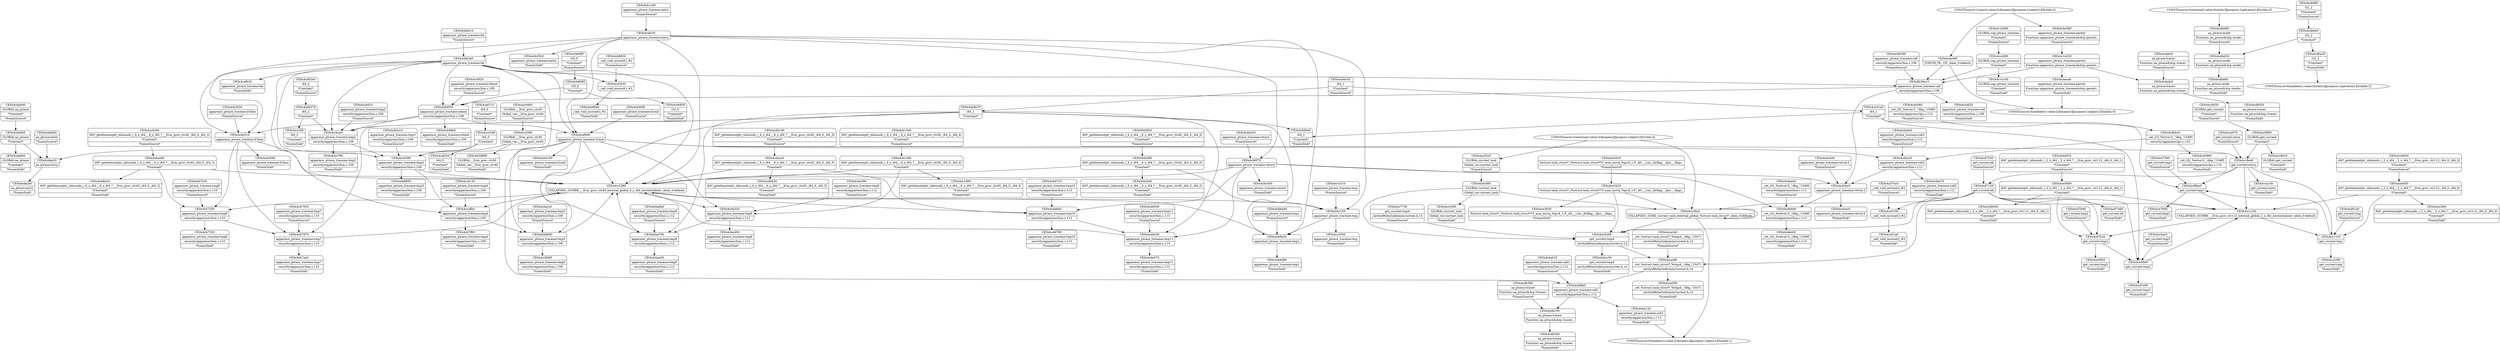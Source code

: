 digraph {
	CE0x4cdd430 [shape=record,shape=Mrecord,label="{CE0x4cdd430|i64*_getelementptr_inbounds_(_6_x_i64_,_6_x_i64_*___llvm_gcov_ctr40,_i64_0,_i64_5)|*Constant*|*SummSink*}"]
	CE0x4cdd780 [shape=record,shape=Mrecord,label="{CE0x4cdd780|apparmor_ptrace_traceme:tmp10|security/apparmor/lsm.c,113|*SummSink*}"]
	CE0x4cca070 [shape=record,shape=Mrecord,label="{CE0x4cca070|get_current:entry|*SummSource*}"]
	CE0x4cb29d0 [shape=record,shape=Mrecord,label="{CE0x4cb29d0|apparmor_ptrace_traceme:if.then|*SummSink*}"]
	CE0x4cbacc0 [shape=record,shape=Mrecord,label="{CE0x4cbacc0|apparmor_ptrace_traceme:tmp5|security/apparmor/lsm.c,109|*SummSource*}"]
	CE0x4cb1540 [shape=record,shape=Mrecord,label="{CE0x4cb1540|i64*_getelementptr_inbounds_(_6_x_i64_,_6_x_i64_*___llvm_gcov_ctr40,_i64_0,_i64_4)|*Constant*|*SummSource*}"]
	CE0x4cafb20 [shape=record,shape=Mrecord,label="{CE0x4cafb20|apparmor_ptrace_traceme:bb|*SummSink*}"]
	CE0x4cb7930 [shape=record,shape=Mrecord,label="{CE0x4cb7930|apparmor_ptrace_traceme:tmp7|security/apparmor/lsm.c,110|*SummSource*}"]
	CE0x4cdafc0 [shape=record,shape=Mrecord,label="{CE0x4cdafc0|aa_ptrace:tracer|Function::aa_ptrace&Arg::tracer::|*SummSource*}"]
	CE0x4c1e220 [shape=record,shape=Mrecord,label="{CE0x4c1e220|apparmor_ptrace_traceme:parent|Function::apparmor_ptrace_traceme&Arg::parent::}"]
	CE0x4cdaa50 [shape=record,shape=Mrecord,label="{CE0x4cdaa50|aa_ptrace:entry}"]
	CE0x4ce7600 [shape=record,shape=Mrecord,label="{CE0x4ce7600|get_current:tmp1|*SummSink*}"]
	CE0x4cb6c50 [shape=record,shape=Mrecord,label="{CE0x4cb6c50|i64_1|*Constant*|*SummSource*}"]
	CE0x4cc0b90 [shape=record,shape=Mrecord,label="{CE0x4cc0b90|apparmor_ptrace_traceme:tmp5|security/apparmor/lsm.c,109|*SummSink*}"]
	CE0x4cdbe60 [shape=record,shape=Mrecord,label="{CE0x4cdbe60|aa_ptrace:mode|Function::aa_ptrace&Arg::mode::|*SummSink*}"]
	CE0x4cb6f70 [shape=record,shape=Mrecord,label="{CE0x4cb6f70|apparmor_ptrace_traceme:return}"]
	CE0x4cbb3a0 [shape=record,shape=Mrecord,label="{CE0x4cbb3a0|apparmor_ptrace_traceme:bb}"]
	CE0x4cb7870 [shape=record,shape=Mrecord,label="{CE0x4cb7870|apparmor_ptrace_traceme:tmp7|security/apparmor/lsm.c,110}"]
	CE0x4cc0f20 [shape=record,shape=Mrecord,label="{CE0x4cc0f20|apparmor_ptrace_traceme:tobool|security/apparmor/lsm.c,109|*SummSource*}"]
	CE0x4cbb410 [shape=record,shape=Mrecord,label="{CE0x4cbb410|apparmor_ptrace_traceme:bb|*SummSource*}"]
	CE0x4cdba20 [shape=record,shape=Mrecord,label="{CE0x4cdba20|i32_2|*Constant*|*SummSink*}"]
	CE0x4cdacb0 [shape=record,shape=Mrecord,label="{CE0x4cdacb0|aa_ptrace:entry|*SummSink*}"]
	CE0x4cb40f0 [shape=record,shape=Mrecord,label="{CE0x4cb40f0|apparmor_ptrace_traceme:if.end|*SummSource*}"]
	CE0x4cc0380 [shape=record,shape=Mrecord,label="{CE0x4cc0380|apparmor_ptrace_traceme:tmp3|security/apparmor/lsm.c,109}"]
	CE0x4cb82e0 [shape=record,shape=Mrecord,label="{CE0x4cb82e0|i64_2|*Constant*|*SummSource*}"]
	CE0x4cca590 [shape=record,shape=Mrecord,label="{CE0x4cca590|_ret_%struct.task_struct*_%tmp4,_!dbg_!15471|./arch/x86/include/asm/current.h,14|*SummSink*}"]
	CE0x4ccc600 [shape=record,shape=Mrecord,label="{CE0x4ccc600|GLOBAL:cap_ptrace_traceme|*Constant*}"]
	CE0x4cda4e0 [shape=record,shape=Mrecord,label="{CE0x4cda4e0|apparmor_ptrace_traceme:call2|security/apparmor/lsm.c,112|*SummSource*}"]
	CE0x4cdb380 [shape=record,shape=Mrecord,label="{CE0x4cdb380|aa_ptrace:tracee|Function::aa_ptrace&Arg::tracee::|*SummSource*}"]
	CE0x5843df0 [shape=record,shape=Mrecord,label="{CE0x5843df0|i64*_getelementptr_inbounds_(_6_x_i64_,_6_x_i64_*___llvm_gcov_ctr40,_i64_0,_i64_0)|*Constant*}"]
	CE0x4cd8be0 [shape=record,shape=Mrecord,label="{CE0x4cd8be0|get_current:tmp1}"]
	CE0x4cb7ae0 [shape=record,shape=Mrecord,label="{CE0x4cb7ae0|apparmor_ptrace_traceme:tmp7|security/apparmor/lsm.c,110|*SummSink*}"]
	CE0x4cbb240 [shape=record,shape=Mrecord,label="{CE0x4cbb240|apparmor_ptrace_traceme:return|*SummSource*}"]
	CE0x4ce32c0 [shape=record,shape=Mrecord,label="{CE0x4ce32c0|GLOBAL:current_task|Global_var:current_task|*SummSource*}"]
	CE0x4ce35c0 [shape=record,shape=Mrecord,label="{CE0x4ce35c0|%struct.task_struct*_(%struct.task_struct**)*_asm_movq_%gs:$_1:P_,$0_,_r,im,_dirflag_,_fpsr_,_flags_|*SummSource*}"]
	CE0x4ce56d0 [shape=record,shape=Mrecord,label="{CE0x4ce56d0|i64*_getelementptr_inbounds_(_2_x_i64_,_2_x_i64_*___llvm_gcov_ctr112,_i64_0,_i64_1)|*Constant*}"]
	CE0x4cde670 [shape=record,shape=Mrecord,label="{CE0x4cde670|apparmor_ptrace_traceme:tmp11|security/apparmor/lsm.c,113|*SummSink*}"]
	CE0x4cec500 [shape=record,shape=Mrecord,label="{CE0x4cec500|i64*_getelementptr_inbounds_(_2_x_i64_,_2_x_i64_*___llvm_gcov_ctr112,_i64_0,_i64_0)|*Constant*|*SummSink*}"]
	CE0x4ce7590 [shape=record,shape=Mrecord,label="{CE0x4ce7590|get_current:tmp1|*SummSource*}"]
	CE0x4cbadd0 [shape=record,shape=Mrecord,label="{CE0x4cbadd0|i64*_getelementptr_inbounds_(_6_x_i64_,_6_x_i64_*___llvm_gcov_ctr40,_i64_0,_i64_3)|*Constant*}"]
	CE0x4caf220 [shape=record,shape=Mrecord,label="{CE0x4caf220|i64_0|*Constant*|*SummSink*}"]
	"CONST[source:2(external),value:2(dynamic)][purpose:{object}][SrcIdx:4]"
	CE0x4b30890 [shape=record,shape=Mrecord,label="{CE0x4b30890|GLOBAL:__llvm_gcov_ctr40|Global_var:__llvm_gcov_ctr40|*SummSink*}"]
	CE0x4ccc290 [shape=record,shape=Mrecord,label="{CE0x4ccc290|get_current:tmp|*SummSink*}"]
	CE0x4ce31a0 [shape=record,shape=Mrecord,label="{CE0x4ce31a0|i64_1|*Constant*}"]
	CE0x4cb4920 [shape=record,shape=Mrecord,label="{CE0x4cb4920|apparmor_ptrace_traceme:tobool|security/apparmor/lsm.c,109}"]
	CE0x4cb9850 [shape=record,shape=Mrecord,label="{CE0x4cb9850|apparmor_ptrace_traceme:tmp3|security/apparmor/lsm.c,109|*SummSink*}"]
	CE0x4cb48b0 [shape=record,shape=Mrecord,label="{CE0x4cb48b0|apparmor_ptrace_traceme:tobool|security/apparmor/lsm.c,109|*SummSink*}"]
	CE0x4cdcac0 [shape=record,shape=Mrecord,label="{CE0x4cdcac0|i64*_getelementptr_inbounds_(_6_x_i64_,_6_x_i64_*___llvm_gcov_ctr40,_i64_0,_i64_5)|*Constant*}"]
	CE0x4cdea40 [shape=record,shape=Mrecord,label="{CE0x4cdea40|_ret_i32_%retval.0,_!dbg_!15480|security/apparmor/lsm.c,113|*SummSource*}"]
	CE0x4cb6be0 [shape=record,shape=Mrecord,label="{CE0x4cb6be0|i64_1|*Constant*|*SummSink*}"]
	CE0x4cda640 [shape=record,shape=Mrecord,label="{CE0x4cda640|GLOBAL:aa_ptrace|*Constant*|*SummSource*}"]
	"CONST[source:1(input),value:2(dynamic)][purpose:{subject}][SrcIdx:2]"
	CE0x4cda6b0 [shape=record,shape=Mrecord,label="{CE0x4cda6b0|GLOBAL:aa_ptrace|*Constant*}"]
	CE0x4cdb100 [shape=record,shape=Mrecord,label="{CE0x4cdb100|aa_ptrace:tracee|Function::aa_ptrace&Arg::tracee::}"]
	CE0x4ce5100 [shape=record,shape=Mrecord,label="{CE0x4ce5100|_call_void_mcount()_#2}"]
	CE0x4cc3380 [shape=record,shape=Mrecord,label="{CE0x4cc3380|COLLAPSED:_GCMRE___llvm_gcov_ctr40_internal_global_6_x_i64_zeroinitializer:_elem_0:default:}"]
	CE0x4cdd710 [shape=record,shape=Mrecord,label="{CE0x4cdd710|apparmor_ptrace_traceme:tmp10|security/apparmor/lsm.c,113|*SummSource*}"]
	CE0x4cdb030 [shape=record,shape=Mrecord,label="{CE0x4cdb030|aa_ptrace:tracer|Function::aa_ptrace&Arg::tracer::|*SummSink*}"]
	CE0x4cdcbc0 [shape=record,shape=Mrecord,label="{CE0x4cdcbc0|apparmor_ptrace_traceme:retval.0}"]
	CE0x4cb8e20 [shape=record,shape=Mrecord,label="{CE0x4cb8e20|i64*_getelementptr_inbounds_(_6_x_i64_,_6_x_i64_*___llvm_gcov_ctr40,_i64_0,_i64_3)|*Constant*|*SummSink*}"]
	CE0x4cda470 [shape=record,shape=Mrecord,label="{CE0x4cda470|apparmor_ptrace_traceme:call2|security/apparmor/lsm.c,112|*SummSink*}"]
	CE0x4cbc580 [shape=record,shape=Mrecord,label="{CE0x4cbc580|apparmor_ptrace_traceme:parent|Function::apparmor_ptrace_traceme&Arg::parent::|*SummSource*}"]
	CE0x4cb4160 [shape=record,shape=Mrecord,label="{CE0x4cb4160|apparmor_ptrace_traceme:if.end|*SummSink*}"]
	CE0x4cb6050 [shape=record,shape=Mrecord,label="{CE0x4cb6050|i64*_getelementptr_inbounds_(_2_x_i64_,_2_x_i64_*___llvm_gcov_ctr112,_i64_0,_i64_1)|*Constant*|*SummSink*}"]
	CE0x4cba390 [shape=record,shape=Mrecord,label="{CE0x4cba390|apparmor_ptrace_traceme:tmp8|security/apparmor/lsm.c,112|*SummSource*}"]
	CE0x4cb14d0 [shape=record,shape=Mrecord,label="{CE0x4cb14d0|i64*_getelementptr_inbounds_(_6_x_i64_,_6_x_i64_*___llvm_gcov_ctr40,_i64_0,_i64_4)|*Constant*}"]
	CE0x4cb6390 [shape=record,shape=Mrecord,label="{CE0x4cb6390|apparmor_ptrace_traceme:call|security/apparmor/lsm.c,108|*SummSource*}"]
	CE0x4cdbd20 [shape=record,shape=Mrecord,label="{CE0x4cdbd20|aa_ptrace:mode|Function::aa_ptrace&Arg::mode::}"]
	CE0x4ccbca0 [shape=record,shape=Mrecord,label="{CE0x4ccbca0|apparmor_ptrace_traceme:tmp2|security/apparmor/lsm.c,109}"]
	CE0x4cc3500 [shape=record,shape=Mrecord,label="{CE0x4cc3500|apparmor_ptrace_traceme:tmp|*SummSink*}"]
	CE0x4cb6d20 [shape=record,shape=Mrecord,label="{CE0x4cb6d20|apparmor_ptrace_traceme:tmp1}"]
	CE0x4cc3310 [shape=record,shape=Mrecord,label="{CE0x4cc3310|apparmor_ptrace_traceme:tmp|*SummSource*}"]
	CE0x4cb72c0 [shape=record,shape=Mrecord,label="{CE0x4cb72c0|apparmor_ptrace_traceme:tmp6|security/apparmor/lsm.c,110|*SummSource*}"]
	CE0x4cba790 [shape=record,shape=Mrecord,label="{CE0x4cba790|apparmor_ptrace_traceme:tmp9|security/apparmor/lsm.c,112}"]
	CE0x4ccc3f0 [shape=record,shape=Mrecord,label="{CE0x4ccc3f0|i64_2|*Constant*|*SummSink*}"]
	CE0x4cd7dc0 [shape=record,shape=Mrecord,label="{CE0x4cd7dc0|_call_void_mcount()_#2|*SummSource*}"]
	CE0x4cbcd00 [shape=record,shape=Mrecord,label="{CE0x4cbcd00|GLOBAL:current_task|Global_var:current_task}"]
	CE0x4cdbbc0 [shape=record,shape=Mrecord,label="{CE0x4cdbbc0|_ret_i32_%error.0,_!dbg_!15485|security/apparmor/ipc.c,110}"]
	CE0x4b30a10 [shape=record,shape=Mrecord,label="{CE0x4b30a10|apparmor_ptrace_traceme:call|security/apparmor/lsm.c,108}"]
	CE0x4cdadc0 [shape=record,shape=Mrecord,label="{CE0x4cdadc0|aa_ptrace:tracer|Function::aa_ptrace&Arg::tracer::}"]
	CE0x4cdcd20 [shape=record,shape=Mrecord,label="{CE0x4cdcd20|apparmor_ptrace_traceme:retval.0|*SummSource*}"]
	CE0x4cb1c60 [shape=record,shape=Mrecord,label="{CE0x4cb1c60|apparmor_ptrace_traceme:entry|*SummSource*}"]
	CE0x4ce3360 [shape=record,shape=Mrecord,label="{CE0x4ce3360|GLOBAL:current_task|Global_var:current_task|*SummSink*}"]
	CE0x4ccbd10 [shape=record,shape=Mrecord,label="{CE0x4ccbd10|apparmor_ptrace_traceme:tmp2|security/apparmor/lsm.c,109|*SummSource*}"]
	CE0x4cca4f0 [shape=record,shape=Mrecord,label="{CE0x4cca4f0|_ret_%struct.task_struct*_%tmp4,_!dbg_!15471|./arch/x86/include/asm/current.h,14}"]
	CE0x4caeca0 [shape=record,shape=Mrecord,label="{CE0x4caeca0|apparmor_ptrace_traceme:parent|Function::apparmor_ptrace_traceme&Arg::parent::|*SummSink*}"]
	"CONST[source:0(mediator),value:0(static)][purpose:{operation}][SnkIdx:2]"
	CE0x4cba320 [shape=record,shape=Mrecord,label="{CE0x4cba320|apparmor_ptrace_traceme:tmp8|security/apparmor/lsm.c,112}"]
	CE0x4ccafb0 [shape=record,shape=Mrecord,label="{CE0x4ccafb0|apparmor_ptrace_traceme:tmp4|security/apparmor/lsm.c,109}"]
	CE0x4ce3420 [shape=record,shape=Mrecord,label="{CE0x4ce3420|%struct.task_struct*_(%struct.task_struct**)*_asm_movq_%gs:$_1:P_,$0_,_r,im,_dirflag_,_fpsr_,_flags_}"]
	CE0x4cc0530 [shape=record,shape=Mrecord,label="{CE0x4cc0530|_call_void_mcount()_#2}"]
	CE0x4c1e140 [shape=record,shape=Mrecord,label="{CE0x4c1e140|GLOBAL:cap_ptrace_traceme|*Constant*|*SummSink*}"]
	CE0x4cb5f10 [shape=record,shape=Mrecord,label="{CE0x4cb5f10|i64*_getelementptr_inbounds_(_2_x_i64_,_2_x_i64_*___llvm_gcov_ctr112,_i64_0,_i64_1)|*Constant*|*SummSource*}"]
	CE0x4cbc450 [shape=record,shape=Mrecord,label="{CE0x4cbc450|apparmor_ptrace_traceme:return|*SummSink*}"]
	CE0x4cb6680 [shape=record,shape=Mrecord,label="{CE0x4cb6680|i32_0|*Constant*}"]
	CE0x4cc11c0 [shape=record,shape=Mrecord,label="{CE0x4cc11c0|get_current:tmp}"]
	CE0x4cba120 [shape=record,shape=Mrecord,label="{CE0x4cba120|apparmor_ptrace_traceme:call1|security/apparmor/lsm.c,112|*SummSink*}"]
	CE0x4cc1230 [shape=record,shape=Mrecord,label="{CE0x4cc1230|COLLAPSED:_GCMRE___llvm_gcov_ctr112_internal_global_2_x_i64_zeroinitializer:_elem_0:default:}"]
	CE0x4cdcec0 [shape=record,shape=Mrecord,label="{CE0x4cdcec0|apparmor_ptrace_traceme:retval.0|*SummSink*}"]
	CE0x4cd7120 [shape=record,shape=Mrecord,label="{CE0x4cd7120|get_current:bb}"]
	CE0x4ce36e0 [shape=record,shape=Mrecord,label="{CE0x4ce36e0|COLLAPSED:_GCRE_current_task_external_global_%struct.task_struct*:_elem_0:default:}"]
	CE0x4cdc990 [shape=record,shape=Mrecord,label="{CE0x4cdc990|_ret_i32_%error.0,_!dbg_!15485|security/apparmor/ipc.c,110|*SummSink*}"]
	CE0x4cca2e0 [shape=record,shape=Mrecord,label="{CE0x4cca2e0|_ret_%struct.task_struct*_%tmp4,_!dbg_!15471|./arch/x86/include/asm/current.h,14|*SummSource*}"]
	CE0x4cd73d0 [shape=record,shape=Mrecord,label="{CE0x4cd73d0|get_current:bb|*SummSink*}"]
	CE0x4cb1800 [shape=record,shape=Mrecord,label="{CE0x4cb1800|i64*_getelementptr_inbounds_(_6_x_i64_,_6_x_i64_*___llvm_gcov_ctr40,_i64_0,_i64_4)|*Constant*|*SummSink*}"]
	CE0x5843f20 [shape=record,shape=Mrecord,label="{CE0x5843f20|i64*_getelementptr_inbounds_(_6_x_i64_,_6_x_i64_*___llvm_gcov_ctr40,_i64_0,_i64_0)|*Constant*|*SummSource*}"]
	CE0x4cdabb0 [shape=record,shape=Mrecord,label="{CE0x4cdabb0|aa_ptrace:entry|*SummSource*}"]
	CE0x4cb8270 [shape=record,shape=Mrecord,label="{CE0x4cb8270|i64_2|*Constant*}"]
	CE0x4cc0c90 [shape=record,shape=Mrecord,label="{CE0x4cc0c90|i64*_getelementptr_inbounds_(_6_x_i64_,_6_x_i64_*___llvm_gcov_ctr40,_i64_0,_i64_3)|*Constant*|*SummSource*}"]
	CE0x4cdb540 [shape=record,shape=Mrecord,label="{CE0x4cdb540|aa_ptrace:tracee|Function::aa_ptrace&Arg::tracee::|*SummSink*}"]
	CE0x4cc0460 [shape=record,shape=Mrecord,label="{CE0x4cc0460|GLOBAL:__llvm_gcov_ctr40|Global_var:__llvm_gcov_ctr40|*SummSource*}"]
	CE0x4cc9ee0 [shape=record,shape=Mrecord,label="{CE0x4cc9ee0|get_current:entry}"]
	CE0x4cbcc30 [shape=record,shape=Mrecord,label="{CE0x4cbcc30|get_current:tmp4|./arch/x86/include/asm/current.h,14|*SummSink*}"]
	CE0x4cdef30 [shape=record,shape=Mrecord,label="{CE0x4cdef30|i64*_getelementptr_inbounds_(_2_x_i64_,_2_x_i64_*___llvm_gcov_ctr112,_i64_0,_i64_0)|*Constant*}"]
	CE0x4cbaa50 [shape=record,shape=Mrecord,label="{CE0x4cbaa50|apparmor_ptrace_traceme:tmp9|security/apparmor/lsm.c,112|*SummSink*}"]
	CE0x4cbc150 [shape=record,shape=Mrecord,label="{CE0x4cbc150|apparmor_ptrace_traceme:tmp}"]
	CE0x4ce7730 [shape=record,shape=Mrecord,label="{CE0x4ce7730|get_current:tmp4|./arch/x86/include/asm/current.h,14|*SummSource*}"]
	CE0x4cb9fa0 [shape=record,shape=Mrecord,label="{CE0x4cb9fa0|apparmor_ptrace_traceme:call1|security/apparmor/lsm.c,112}"]
	CE0x4cbb4d0 [shape=record,shape=Mrecord,label="{CE0x4cbb4d0|apparmor_ptrace_traceme:tmp1|*SummSource*}"]
	CE0x4cbc0e0 [shape=record,shape=Mrecord,label="{CE0x4cbc0e0|i64*_getelementptr_inbounds_(_6_x_i64_,_6_x_i64_*___llvm_gcov_ctr40,_i64_0,_i64_0)|*Constant*|*SummSink*}"]
	CE0x4cba8a0 [shape=record,shape=Mrecord,label="{CE0x4cba8a0|apparmor_ptrace_traceme:tmp9|security/apparmor/lsm.c,112|*SummSource*}"]
	CE0x4cb8830 [shape=record,shape=Mrecord,label="{CE0x4cb8830|_call_void_mcount()_#2|*SummSource*}"]
	CE0x4cb6d90 [shape=record,shape=Mrecord,label="{CE0x4cb6d90|apparmor_ptrace_traceme:tmp1|*SummSink*}"]
	CE0x4cc9d10 [shape=record,shape=Mrecord,label="{CE0x4cc9d10|GLOBAL:get_current|*Constant*|*SummSink*}"]
	CE0x4cdb8f0 [shape=record,shape=Mrecord,label="{CE0x4cdb8f0|i32_2|*Constant*|*SummSource*}"]
	CE0x4cdbd90 [shape=record,shape=Mrecord,label="{CE0x4cdbd90|aa_ptrace:mode|Function::aa_ptrace&Arg::mode::|*SummSource*}"]
	CE0x4cbc790 [shape=record,shape=Mrecord,label="{CE0x4cbc790|apparmor_ptrace_traceme:tmp2|security/apparmor/lsm.c,109|*SummSink*}"]
	"CONST[source:2(external),value:0(static)][purpose:{operation}][SrcIdx:3]"
	CE0x4ce58e0 [shape=record,shape=Mrecord,label="{CE0x4ce58e0|get_current:tmp3}"]
	CE0x4ce51a0 [shape=record,shape=Mrecord,label="{CE0x4ce51a0|_call_void_mcount()_#2|*SummSink*}"]
	CE0x4ce5850 [shape=record,shape=Mrecord,label="{CE0x4ce5850|get_current:tmp2|*SummSink*}"]
	CE0x4cd7b90 [shape=record,shape=Mrecord,label="{CE0x4cd7b90|get_current:tmp2|*SummSource*}"]
	CE0x4cd7d00 [shape=record,shape=Mrecord,label="{CE0x4cd7d00|get_current:tmp3|*SummSink*}"]
	CE0x4ccc540 [shape=record,shape=Mrecord,label="{CE0x4ccc540|i64_0|*Constant*}"]
	CE0x4cb7330 [shape=record,shape=Mrecord,label="{CE0x4cb7330|apparmor_ptrace_traceme:tmp6|security/apparmor/lsm.c,110|*SummSink*}"]
	CE0x4cafc50 [shape=record,shape=Mrecord,label="{CE0x4cafc50|apparmor_ptrace_traceme:entry}"]
	CE0x4cca1d0 [shape=record,shape=Mrecord,label="{CE0x4cca1d0|get_current:entry|*SummSink*}"]
	CE0x4cc03f0 [shape=record,shape=Mrecord,label="{CE0x4cc03f0|GLOBAL:__llvm_gcov_ctr40|Global_var:__llvm_gcov_ctr40}"]
	CE0x4cd7b20 [shape=record,shape=Mrecord,label="{CE0x4cd7b20|get_current:tmp2}"]
	CE0x4cdc060 [shape=record,shape=Mrecord,label="{CE0x4cdc060|_ret_i32_%error.0,_!dbg_!15485|security/apparmor/ipc.c,110|*SummSource*}"]
	CE0x4cde9d0 [shape=record,shape=Mrecord,label="{CE0x4cde9d0|_ret_i32_%retval.0,_!dbg_!15480|security/apparmor/lsm.c,113}"]
	CE0x4cc9c50 [shape=record,shape=Mrecord,label="{CE0x4cc9c50|GLOBAL:get_current|*Constant*|*SummSource*}"]
	CE0x4cc9860 [shape=record,shape=Mrecord,label="{CE0x4cc9860|GLOBAL:get_current|*Constant*}"]
	CE0x4cc6920 [shape=record,shape=Mrecord,label="{CE0x4cc6920|i64*_getelementptr_inbounds_(_2_x_i64_,_2_x_i64_*___llvm_gcov_ctr112,_i64_0,_i64_0)|*Constant*|*SummSource*}"]
	CE0x4cb80d0 [shape=record,shape=Mrecord,label="{CE0x4cb80d0|apparmor_ptrace_traceme:tmp5|security/apparmor/lsm.c,109}"]
	CE0x4cbc510 [shape=record,shape=Mrecord,label="{CE0x4cbc510|apparmor_ptrace_traceme:if.then}"]
	CE0x4cddc30 [shape=record,shape=Mrecord,label="{CE0x4cddc30|apparmor_ptrace_traceme:tmp11|security/apparmor/lsm.c,113}"]
	CE0x4ccbf20 [shape=record,shape=Mrecord,label="{CE0x4ccbf20|apparmor_ptrace_traceme:call|security/apparmor/lsm.c,108|*SummSink*}"]
	CE0x4c1e080 [shape=record,shape=Mrecord,label="{CE0x4c1e080|GLOBAL:cap_ptrace_traceme|*Constant*|*SummSource*}"]
	CE0x4caee90 [shape=record,shape=Mrecord,label="{CE0x4caee90|VOIDTB_TE:_CE:_elem_0:default:}"]
	CE0x4cdd6a0 [shape=record,shape=Mrecord,label="{CE0x4cdd6a0|apparmor_ptrace_traceme:tmp10|security/apparmor/lsm.c,113}"]
	CE0x4cb4c10 [shape=record,shape=Mrecord,label="{CE0x4cb4c10|apparmor_ptrace_traceme:tmp3|security/apparmor/lsm.c,109|*SummSource*}"]
	CE0x4ce5260 [shape=record,shape=Mrecord,label="{CE0x4ce5260|get_current:tmp4|./arch/x86/include/asm/current.h,14}"]
	CE0x4cda8e0 [shape=record,shape=Mrecord,label="{CE0x4cda8e0|GLOBAL:aa_ptrace|*Constant*|*SummSink*}"]
	CE0x4cdedc0 [shape=record,shape=Mrecord,label="{CE0x4cdedc0|_ret_i32_%retval.0,_!dbg_!15480|security/apparmor/lsm.c,113|*SummSink*}"]
	CE0x4cd81a0 [shape=record,shape=Mrecord,label="{CE0x4cd81a0|get_current:tmp|*SummSource*}"]
	CE0x4cb66f0 [shape=record,shape=Mrecord,label="{CE0x4cb66f0|i32_0|*Constant*|*SummSource*}"]
	CE0x4cba010 [shape=record,shape=Mrecord,label="{CE0x4cba010|apparmor_ptrace_traceme:call1|security/apparmor/lsm.c,112|*SummSource*}"]
	CE0x4ce5ac0 [shape=record,shape=Mrecord,label="{CE0x4ce5ac0|get_current:tmp3|*SummSource*}"]
	CE0x4cba400 [shape=record,shape=Mrecord,label="{CE0x4cba400|apparmor_ptrace_traceme:tmp8|security/apparmor/lsm.c,112|*SummSink*}"]
	CE0x4cd7250 [shape=record,shape=Mrecord,label="{CE0x4cd7250|get_current:bb|*SummSource*}"]
	CE0x4cb2520 [shape=record,shape=Mrecord,label="{CE0x4cb2520|apparmor_ptrace_traceme:entry|*SummSink*}"]
	CE0x4cdd190 [shape=record,shape=Mrecord,label="{CE0x4cdd190|i64*_getelementptr_inbounds_(_6_x_i64_,_6_x_i64_*___llvm_gcov_ctr40,_i64_0,_i64_5)|*Constant*|*SummSource*}"]
	CE0x4cde500 [shape=record,shape=Mrecord,label="{CE0x4cde500|apparmor_ptrace_traceme:tmp11|security/apparmor/lsm.c,113|*SummSource*}"]
	"CONST[source:0(mediator),value:2(dynamic)][purpose:{object}][SnkIdx:1]"
	CE0x4cb7f60 [shape=record,shape=Mrecord,label="{CE0x4cb7f60|apparmor_ptrace_traceme:tmp4|security/apparmor/lsm.c,109|*SummSink*}"]
	CE0x4cb88a0 [shape=record,shape=Mrecord,label="{CE0x4cb88a0|_call_void_mcount()_#2|*SummSink*}"]
	CE0x4cdb6e0 [shape=record,shape=Mrecord,label="{CE0x4cdb6e0|i32_2|*Constant*}"]
	"CONST[source:0(mediator),value:2(dynamic)][purpose:{subject}][SnkIdx:0]"
	CE0x4cb7250 [shape=record,shape=Mrecord,label="{CE0x4cb7250|apparmor_ptrace_traceme:tmp6|security/apparmor/lsm.c,110}"]
	CE0x4ce3650 [shape=record,shape=Mrecord,label="{CE0x4ce3650|%struct.task_struct*_(%struct.task_struct**)*_asm_movq_%gs:$_1:P_,$0_,_r,im,_dirflag_,_fpsr_,_flags_|*SummSink*}"]
	CE0x4caf110 [shape=record,shape=Mrecord,label="{CE0x4caf110|i64_0|*Constant*|*SummSource*}"]
	CE0x4cda3c0 [shape=record,shape=Mrecord,label="{CE0x4cda3c0|apparmor_ptrace_traceme:call2|security/apparmor/lsm.c,112}"]
	CE0x4cb6850 [shape=record,shape=Mrecord,label="{CE0x4cb6850|i32_0|*Constant*|*SummSink*}"]
	CE0x4cb2930 [shape=record,shape=Mrecord,label="{CE0x4cb2930|apparmor_ptrace_traceme:if.then|*SummSource*}"]
	CE0x4cb6b70 [shape=record,shape=Mrecord,label="{CE0x4cb6b70|i64_1|*Constant*}"]
	CE0x4cafb90 [shape=record,shape=Mrecord,label="{CE0x4cafb90|apparmor_ptrace_traceme:if.end}"]
	CE0x4ccb120 [shape=record,shape=Mrecord,label="{CE0x4ccb120|apparmor_ptrace_traceme:tmp4|security/apparmor/lsm.c,109|*SummSource*}"]
	CE0x4cdb100 -> CE0x4cdb540
	CE0x4cd7b90 -> CE0x4cd7b20
	CE0x4cdef30 -> CE0x4cec500
	CE0x4cafb90 -> CE0x4cba320
	CE0x4ce31a0 -> CE0x4ce58e0
	CE0x4cb1540 -> CE0x4cb14d0
	CE0x4cd7120 -> CE0x4cd73d0
	CE0x4ccbca0 -> CE0x4cc0380
	CE0x4cc0380 -> CE0x4cc3380
	CE0x4cbb240 -> CE0x4cb6f70
	CE0x4cde9d0 -> CE0x4cdedc0
	CE0x4cc11c0 -> CE0x4cd8be0
	CE0x4cc3380 -> CE0x4ccafb0
	CE0x4cbb3a0 -> CE0x4cbc510
	CE0x4cb14d0 -> CE0x4cc3380
	CE0x5843df0 -> CE0x4cbc150
	CE0x4c1e220 -> CE0x4caeca0
	CE0x4cafc50 -> CE0x4cc3380
	CE0x4caee90 -> "CONST[source:0(mediator),value:2(dynamic)][purpose:{subject}][SnkIdx:0]"
	CE0x4cb6b70 -> CE0x4cb6d20
	CE0x4cc3380 -> CE0x4cdd6a0
	CE0x4cbcd00 -> CE0x4ce3360
	CE0x4cafb90 -> CE0x4cb4160
	CE0x4cafc50 -> CE0x4cbc510
	CE0x4cc0380 -> CE0x4cb9850
	CE0x4cdbd90 -> CE0x4cdbd20
	CE0x4cbc580 -> CE0x4c1e220
	CE0x4cdcd20 -> CE0x4cdcbc0
	CE0x4ce36e0 -> CE0x4ce36e0
	CE0x4cb6f70 -> CE0x4cddc30
	CE0x4ce56d0 -> CE0x4cb6050
	CE0x4cafb90 -> CE0x4cdaa50
	CE0x4cca4f0 -> CE0x4cb9fa0
	CE0x4cc9ee0 -> CE0x4cc1230
	CE0x4cdd6a0 -> CE0x4cdd780
	CE0x4cc9c50 -> CE0x4cc9860
	CE0x4cba320 -> CE0x4cba400
	CE0x4cb6b70 -> CE0x4ccbca0
	CE0x4cda640 -> CE0x4cda6b0
	CE0x4cb6680 -> CE0x4cb6850
	CE0x4cbadd0 -> CE0x4cb7250
	CE0x4cbadd0 -> CE0x4cb8e20
	CE0x4cb6f70 -> CE0x4cbc450
	CE0x4cb6d20 -> CE0x4cc3380
	CE0x4cda6b0 -> CE0x4cda8e0
	CE0x4cb82e0 -> CE0x4cb8270
	CE0x4caee90 -> CE0x4b30a10
	CE0x4cb9fa0 -> CE0x4cdb100
	CE0x4caeca0 -> "CONST[source:0(mediator),value:2(dynamic)][purpose:{subject}][SnkIdx:0]"
	CE0x4cb6390 -> CE0x4b30a10
	CE0x4cdbbc0 -> CE0x4cda3c0
	CE0x4cafc50 -> CE0x4cbc150
	"CONST[source:1(input),value:2(dynamic)][purpose:{subject}][SrcIdx:2]" -> CE0x4caee90
	CE0x4ccbca0 -> CE0x4cbc790
	CE0x4cbb3a0 -> CE0x4cb4920
	CE0x4cbb3a0 -> CE0x4ccbca0
	CE0x4cc9ee0 -> CE0x4cd7120
	CE0x4cbb3a0 -> CE0x4ccafb0
	CE0x4cc0f20 -> CE0x4cb4920
	CE0x4cba120 -> "CONST[source:0(mediator),value:2(dynamic)][purpose:{object}][SnkIdx:1]"
	CE0x4ce56d0 -> CE0x4cc1230
	CE0x4cdabb0 -> CE0x4cdaa50
	CE0x4cdcbc0 -> CE0x4cde9d0
	CE0x4cbadd0 -> CE0x4cc3380
	CE0x4cdef30 -> CE0x4cc1230
	CE0x4cdafc0 -> CE0x4cdadc0
	CE0x4cafb90 -> CE0x4cda3c0
	CE0x4cb6b70 -> CE0x4cba790
	CE0x4b30a10 -> CE0x4cdcbc0
	CE0x4cbb3a0 -> CE0x4cc0530
	CE0x4cbb4d0 -> CE0x4cb6d20
	CE0x4cd7120 -> CE0x4ce5260
	CE0x4cda3c0 -> CE0x4cda470
	CE0x4cb4920 -> CE0x4cb48b0
	CE0x4b30a10 -> CE0x4cb4920
	CE0x4ce5100 -> CE0x4ce51a0
	CE0x4cbb3a0 -> CE0x4cafb90
	CE0x4cd7120 -> CE0x4ce5100
	CE0x5843df0 -> CE0x4cbc0e0
	CE0x4cb6b70 -> CE0x4cb80d0
	CE0x4cb80d0 -> CE0x4cc0b90
	CE0x4cb7930 -> CE0x4cb7870
	CE0x4ce58e0 -> CE0x4cd7d00
	CE0x4ce7730 -> CE0x4ce5260
	CE0x5843df0 -> CE0x4cc3380
	CE0x4cdd710 -> CE0x4cdd6a0
	CE0x4cd7120 -> CE0x4cca4f0
	CE0x4cdb6e0 -> CE0x4cdba20
	CE0x4cdcac0 -> CE0x4cdd430
	CE0x4cdb6e0 -> CE0x4cdbd20
	CE0x4cb6b70 -> CE0x4cb6be0
	CE0x4cb4920 -> CE0x4cafb90
	CE0x4cb7250 -> CE0x4cb7330
	CE0x4cc0c90 -> CE0x4cbadd0
	CE0x4ce7590 -> CE0x4cd8be0
	CE0x4cafc50 -> CE0x4cb6d20
	CE0x4cd7b20 -> CE0x4ce5850
	CE0x4ce3420 -> CE0x4ce3650
	CE0x4cbc150 -> CE0x4cc3500
	CE0x4cb8270 -> CE0x4ccbca0
	CE0x4cc3380 -> CE0x4cba320
	CE0x4cd7250 -> CE0x4cd7120
	CE0x4cbcd00 -> CE0x4ce36e0
	CE0x4cbb3a0 -> CE0x4cafb20
	CE0x4cb6b70 -> CE0x4cb7870
	CE0x4c1e220 -> CE0x4b30a10
	CE0x4cd7b20 -> CE0x4ce58e0
	CE0x4cd7120 -> CE0x4cd7b20
	CE0x4cbc150 -> CE0x4cb6d20
	CE0x4cb6d20 -> CE0x4cb6d90
	CE0x4ce5260 -> CE0x4cbcc30
	CE0x4ce35c0 -> CE0x4ce3420
	CE0x4cc3380 -> CE0x4cbc150
	CE0x4ccafb0 -> CE0x4cb7f60
	CE0x4cd7dc0 -> CE0x4ce5100
	CE0x4cda3c0 -> CE0x4cdcbc0
	CE0x4cda4e0 -> CE0x4cda3c0
	"CONST[source:2(external),value:2(dynamic)][purpose:{object}][SrcIdx:4]" -> CE0x4ce36e0
	CE0x4cc9ee0 -> CE0x4cca1d0
	CE0x4cd7120 -> CE0x4ce58e0
	CE0x4ce3420 -> CE0x4ce36e0
	CE0x4cb2930 -> CE0x4cbc510
	CE0x4cb4920 -> CE0x4cbc510
	CE0x4cc1230 -> CE0x4cd7b20
	CE0x4cb6c50 -> CE0x4cb6b70
	CE0x4cbb3a0 -> CE0x4cc3380
	CE0x4cbacc0 -> CE0x4cb80d0
	CE0x4cb8270 -> CE0x4ccc3f0
	CE0x4cba8a0 -> CE0x4cba790
	"CONST[source:2(external),value:2(dynamic)][purpose:{object}][SrcIdx:4]" -> CE0x4ce32c0
	CE0x4ccc600 -> CE0x4c1e140
	CE0x4ce5ac0 -> CE0x4ce58e0
	CE0x4cc9ee0 -> CE0x4cc11c0
	CE0x4cc3380 -> CE0x4cb7250
	CE0x4cddc30 -> CE0x4cc3380
	CE0x4cbcd00 -> CE0x4ce5260
	CE0x4cb7870 -> CE0x4cb7ae0
	CE0x4cafc50 -> CE0x4cbb3a0
	CE0x4ccbd10 -> CE0x4ccbca0
	CE0x4ce31a0 -> CE0x4cb6be0
	CE0x4cb4c10 -> CE0x4cc0380
	CE0x4cb80d0 -> CE0x4cc3380
	CE0x4cb14d0 -> CE0x4cb1800
	CE0x4cbc510 -> CE0x4cb7870
	CE0x4cafb90 -> CE0x4cb9fa0
	CE0x4c1e220 -> CE0x4cdadc0
	CE0x4ce32c0 -> CE0x4cbcd00
	CE0x4ce31a0 -> CE0x4cd8be0
	CE0x4cb5f10 -> CE0x4ce56d0
	CE0x4cb7870 -> CE0x4cc3380
	CE0x4cdc060 -> CE0x4cdbbc0
	CE0x4cb6680 -> CE0x4cb4920
	CE0x4cbc510 -> CE0x4cc3380
	CE0x4cbb3a0 -> CE0x4cb80d0
	CE0x4ce3420 -> CE0x4ce5260
	CE0x4ccafb0 -> CE0x4cb80d0
	CE0x4cc9860 -> CE0x4cc9d10
	CE0x4cca2e0 -> CE0x4cca4f0
	CE0x4cdadc0 -> CE0x4cdb030
	CE0x4cafc50 -> CE0x4cb2520
	CE0x4cd8be0 -> CE0x4cc1230
	CE0x4cafb90 -> CE0x4cba790
	CE0x4cc1230 -> CE0x4cc11c0
	CE0x5843f20 -> CE0x5843df0
	CE0x4cd8be0 -> CE0x4ce7600
	CE0x4cc03f0 -> CE0x4cc0380
	CE0x4cddc30 -> CE0x4cde670
	CE0x4cba010 -> CE0x4cb9fa0
	CE0x4cde500 -> CE0x4cddc30
	CE0x4cb66f0 -> CE0x4cb6680
	CE0x4ccb120 -> CE0x4ccafb0
	CE0x4cb9fa0 -> CE0x4cba120
	CE0x4cb1c60 -> CE0x4cafc50
	CE0x4cafb90 -> CE0x4cc9ee0
	CE0x4cc9860 -> CE0x4cc9ee0
	CE0x4ce36e0 -> CE0x4ce5260
	CE0x4cafc50 -> CE0x4cafb90
	CE0x4ccc600 -> CE0x4b30a10
	CE0x4cdef30 -> CE0x4cc11c0
	CE0x4cb6c50 -> CE0x4ce31a0
	CE0x4cbb410 -> CE0x4cbb3a0
	CE0x4cc3310 -> CE0x4cbc150
	CE0x4cb4920 -> CE0x4ccbca0
	CE0x4cca4f0 -> CE0x4cca590
	CE0x4cc6920 -> CE0x4cdef30
	CE0x4cbb3a0 -> CE0x4cc0380
	CE0x4cba790 -> CE0x4cc3380
	"CONST[source:1(input),value:2(dynamic)][purpose:{subject}][SrcIdx:2]" -> CE0x4cbc580
	CE0x4cafb90 -> CE0x4cc3380
	CE0x4c1e080 -> CE0x4ccc600
	CE0x4cbc510 -> CE0x4cb29d0
	CE0x4cbb3a0 -> CE0x4b30a10
	CE0x4cba320 -> CE0x4cba790
	CE0x4cb6f70 -> CE0x4cdd6a0
	CE0x4cb6b70 -> CE0x4cddc30
	CE0x4cd81a0 -> CE0x4cc11c0
	CE0x4cca070 -> CE0x4cc9ee0
	CE0x4cdbbc0 -> CE0x4cdc990
	CE0x4ce36e0 -> "CONST[source:0(mediator),value:2(dynamic)][purpose:{object}][SnkIdx:1]"
	CE0x4cdcbc0 -> CE0x4cdcec0
	CE0x4cb6f70 -> CE0x4cde9d0
	CE0x4ccc540 -> CE0x4caf220
	CE0x4cda6b0 -> CE0x4cdaa50
	CE0x4cdb8f0 -> CE0x4cdb6e0
	CE0x4cb8830 -> CE0x4cc0530
	CE0x4cb6f70 -> CE0x4cc3380
	CE0x4cba790 -> CE0x4cbaa50
	CE0x4cdea40 -> CE0x4cde9d0
	CE0x4cc0460 -> CE0x4cc03f0
	CE0x4cc0530 -> CE0x4cb88a0
	CE0x4cc0380 -> CE0x4ccafb0
	CE0x4cb72c0 -> CE0x4cb7250
	CE0x4cb14d0 -> CE0x4cba320
	CE0x4cafc50 -> CE0x4cb6f70
	"CONST[source:2(external),value:0(static)][purpose:{operation}][SrcIdx:3]" -> CE0x4cdbd90
	CE0x4cc9ee0 -> CE0x4cd8be0
	CE0x4cdaa50 -> CE0x4cdacb0
	CE0x4cdcac0 -> CE0x4cdd6a0
	CE0x4cbc510 -> CE0x4cb7250
	CE0x4ce56d0 -> CE0x4cd7b20
	CE0x4cdbd20 -> CE0x4cdbe60
	CE0x4cd7120 -> CE0x4cc1230
	CE0x4ce58e0 -> CE0x4cc1230
	CE0x4cd7120 -> CE0x4ce36e0
	CE0x4cdd6a0 -> CE0x4cddc30
	CE0x4cdba20 -> "CONST[source:0(mediator),value:0(static)][purpose:{operation}][SnkIdx:2]"
	CE0x4cdd190 -> CE0x4cdcac0
	CE0x4cc03f0 -> CE0x4b30890
	CE0x4cdb380 -> CE0x4cdb100
	CE0x4caf110 -> CE0x4ccc540
	CE0x4ccc540 -> CE0x4cc0380
	CE0x4b30a10 -> CE0x4ccbf20
	CE0x4cba390 -> CE0x4cba320
	CE0x4cdcac0 -> CE0x4cc3380
	CE0x4cc11c0 -> CE0x4ccc290
	CE0x4cb7250 -> CE0x4cb7870
	CE0x4cb6f70 -> CE0x4cdcbc0
	CE0x4cb40f0 -> CE0x4cafb90
	CE0x4ce5260 -> CE0x4cca4f0
}